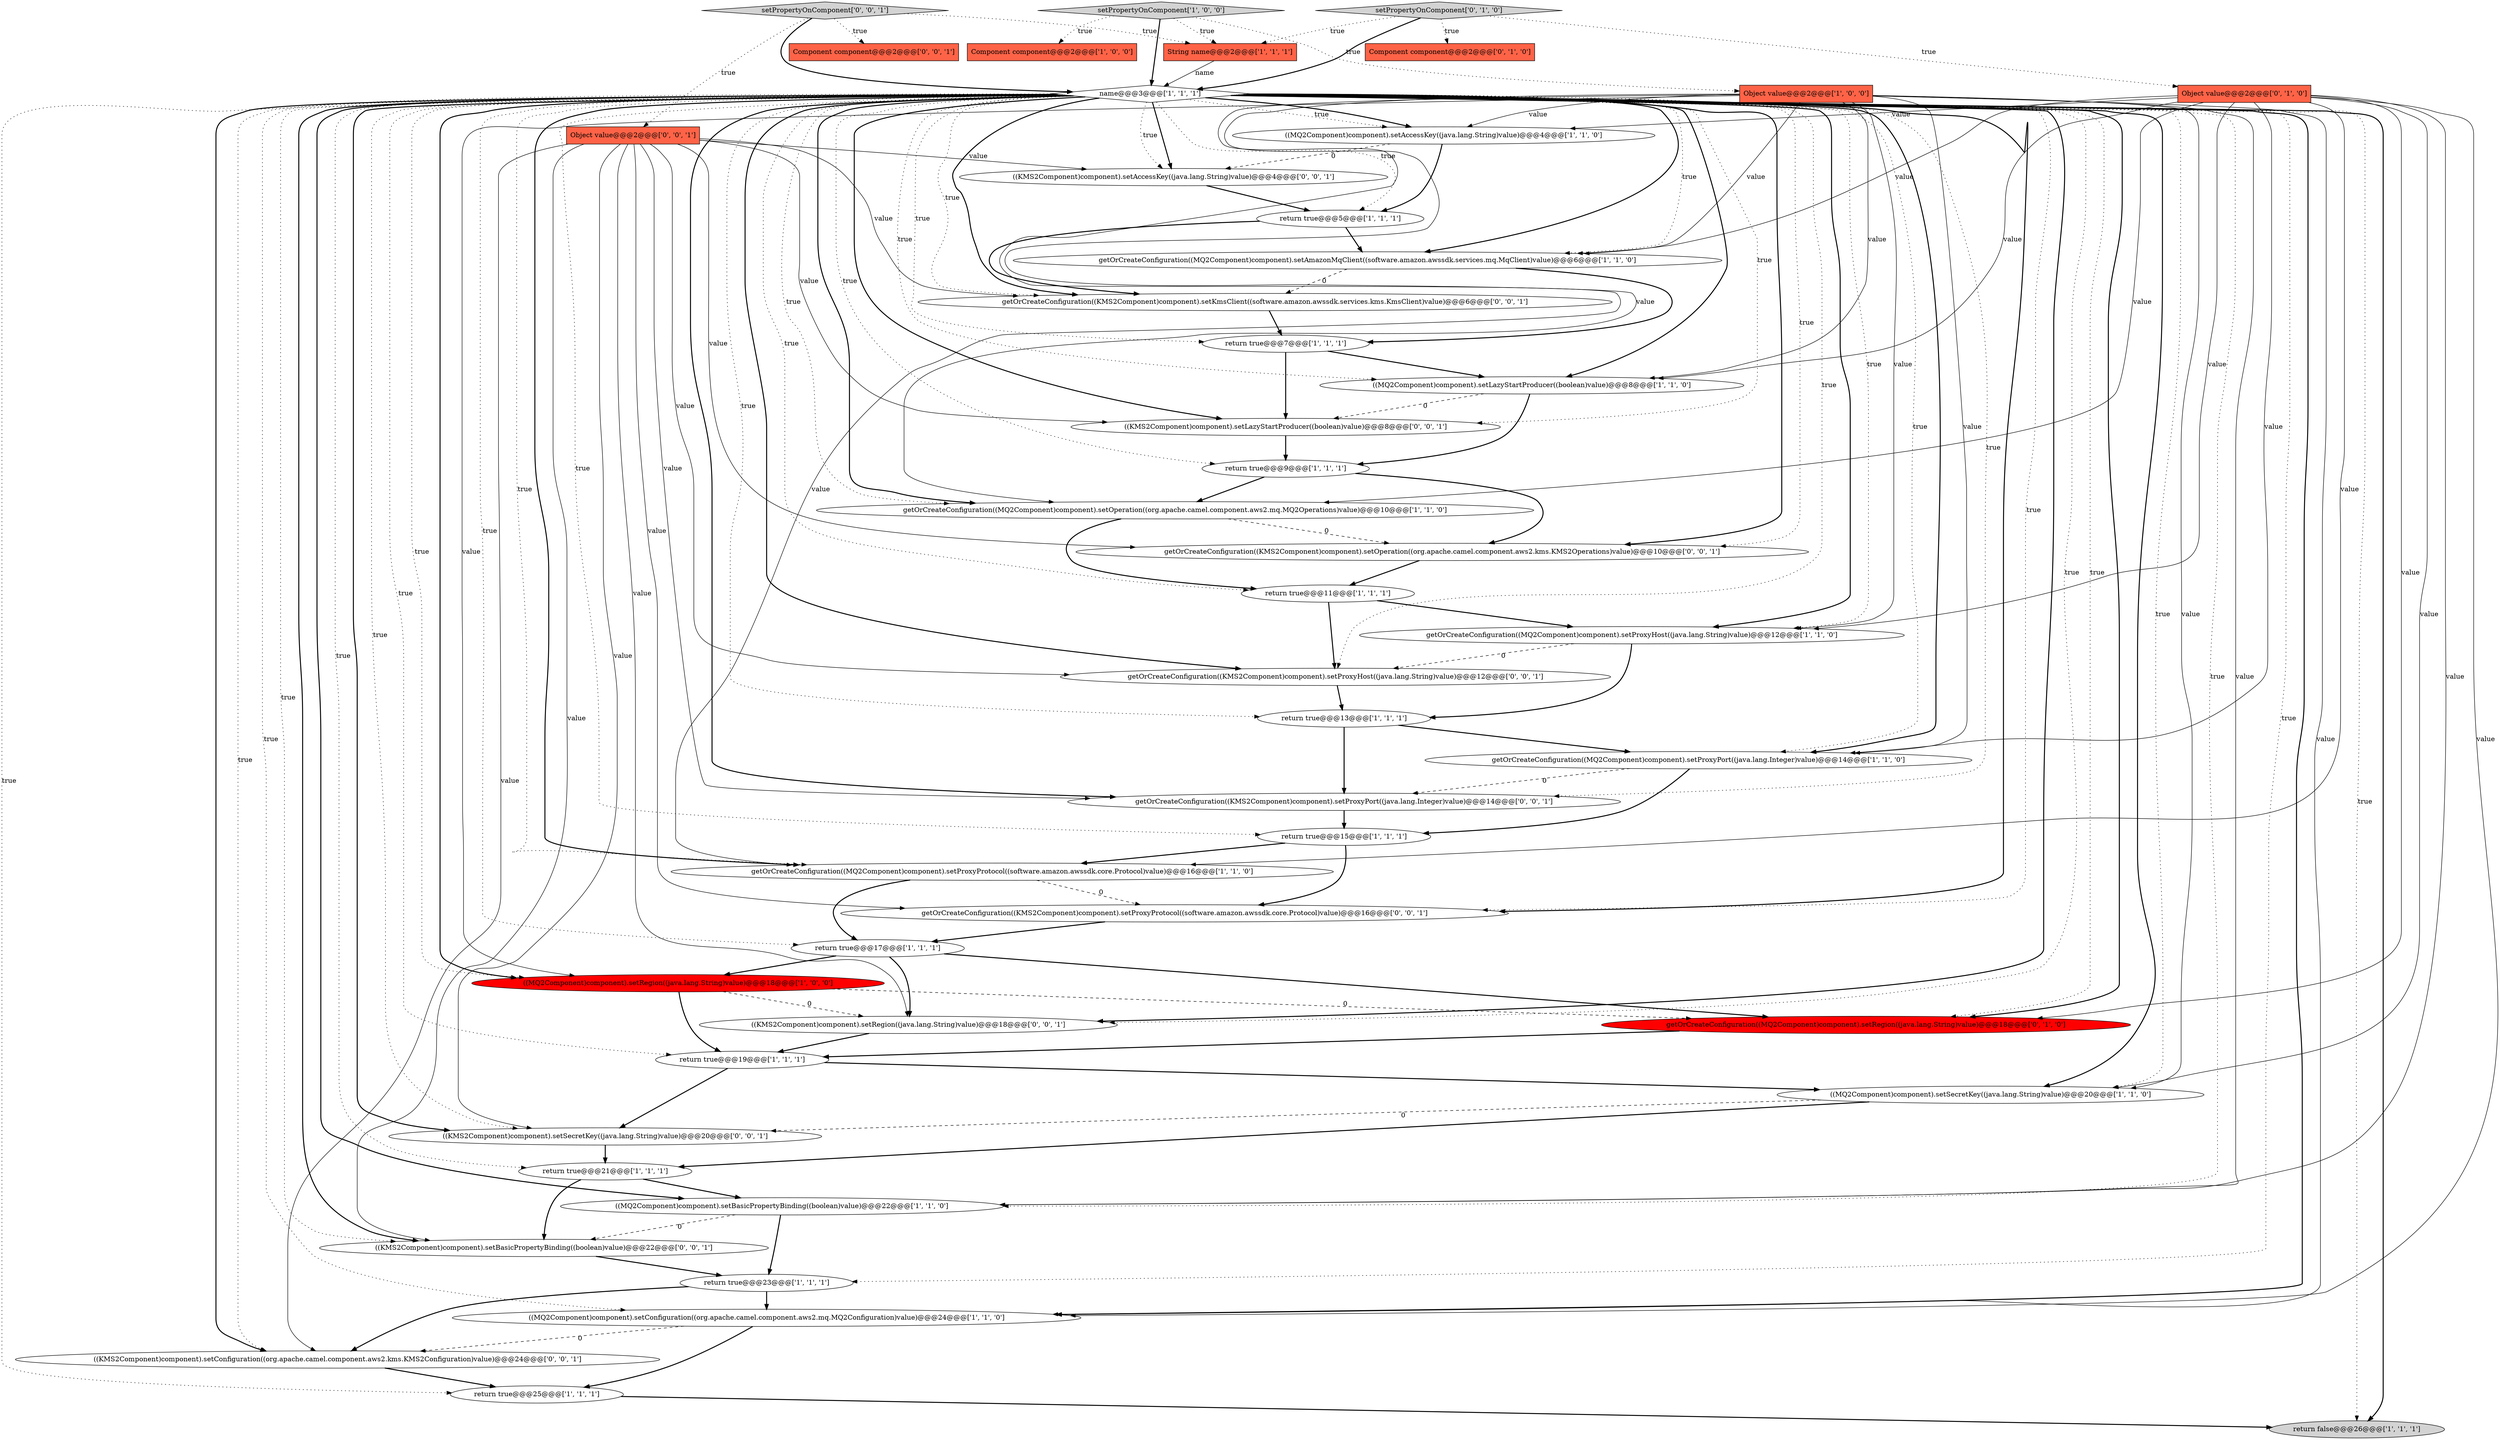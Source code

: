 digraph {
8 [style = filled, label = "return true@@@7@@@['1', '1', '1']", fillcolor = white, shape = ellipse image = "AAA0AAABBB1BBB"];
0 [style = filled, label = "name@@@3@@@['1', '1', '1']", fillcolor = white, shape = diamond image = "AAA0AAABBB1BBB"];
33 [style = filled, label = "setPropertyOnComponent['0', '0', '1']", fillcolor = lightgray, shape = diamond image = "AAA0AAABBB3BBB"];
4 [style = filled, label = "return true@@@13@@@['1', '1', '1']", fillcolor = white, shape = ellipse image = "AAA0AAABBB1BBB"];
28 [style = filled, label = "Component component@@@2@@@['0', '1', '0']", fillcolor = tomato, shape = box image = "AAA0AAABBB2BBB"];
35 [style = filled, label = "getOrCreateConfiguration((KMS2Component)component).setProxyProtocol((software.amazon.awssdk.core.Protocol)value)@@@16@@@['0', '0', '1']", fillcolor = white, shape = ellipse image = "AAA0AAABBB3BBB"];
25 [style = filled, label = "getOrCreateConfiguration((MQ2Component)component).setAmazonMqClient((software.amazon.awssdk.services.mq.MqClient)value)@@@6@@@['1', '1', '0']", fillcolor = white, shape = ellipse image = "AAA0AAABBB1BBB"];
1 [style = filled, label = "return true@@@23@@@['1', '1', '1']", fillcolor = white, shape = ellipse image = "AAA0AAABBB1BBB"];
20 [style = filled, label = "((MQ2Component)component).setLazyStartProducer((boolean)value)@@@8@@@['1', '1', '0']", fillcolor = white, shape = ellipse image = "AAA0AAABBB1BBB"];
11 [style = filled, label = "return true@@@21@@@['1', '1', '1']", fillcolor = white, shape = ellipse image = "AAA0AAABBB1BBB"];
24 [style = filled, label = "return true@@@15@@@['1', '1', '1']", fillcolor = white, shape = ellipse image = "AAA0AAABBB1BBB"];
6 [style = filled, label = "getOrCreateConfiguration((MQ2Component)component).setProxyPort((java.lang.Integer)value)@@@14@@@['1', '1', '0']", fillcolor = white, shape = ellipse image = "AAA0AAABBB1BBB"];
40 [style = filled, label = "((KMS2Component)component).setSecretKey((java.lang.String)value)@@@20@@@['0', '0', '1']", fillcolor = white, shape = ellipse image = "AAA0AAABBB3BBB"];
18 [style = filled, label = "String name@@@2@@@['1', '1', '1']", fillcolor = tomato, shape = box image = "AAA0AAABBB1BBB"];
5 [style = filled, label = "return false@@@26@@@['1', '1', '1']", fillcolor = lightgray, shape = ellipse image = "AAA0AAABBB1BBB"];
29 [style = filled, label = "Object value@@@2@@@['0', '1', '0']", fillcolor = tomato, shape = box image = "AAA0AAABBB2BBB"];
16 [style = filled, label = "getOrCreateConfiguration((MQ2Component)component).setProxyProtocol((software.amazon.awssdk.core.Protocol)value)@@@16@@@['1', '1', '0']", fillcolor = white, shape = ellipse image = "AAA0AAABBB1BBB"];
36 [style = filled, label = "((KMS2Component)component).setRegion((java.lang.String)value)@@@18@@@['0', '0', '1']", fillcolor = white, shape = ellipse image = "AAA0AAABBB3BBB"];
12 [style = filled, label = "getOrCreateConfiguration((MQ2Component)component).setProxyHost((java.lang.String)value)@@@12@@@['1', '1', '0']", fillcolor = white, shape = ellipse image = "AAA0AAABBB1BBB"];
14 [style = filled, label = "return true@@@17@@@['1', '1', '1']", fillcolor = white, shape = ellipse image = "AAA0AAABBB1BBB"];
22 [style = filled, label = "((MQ2Component)component).setConfiguration((org.apache.camel.component.aws2.mq.MQ2Configuration)value)@@@24@@@['1', '1', '0']", fillcolor = white, shape = ellipse image = "AAA0AAABBB1BBB"];
26 [style = filled, label = "return true@@@11@@@['1', '1', '1']", fillcolor = white, shape = ellipse image = "AAA0AAABBB1BBB"];
43 [style = filled, label = "getOrCreateConfiguration((KMS2Component)component).setProxyPort((java.lang.Integer)value)@@@14@@@['0', '0', '1']", fillcolor = white, shape = ellipse image = "AAA0AAABBB3BBB"];
19 [style = filled, label = "((MQ2Component)component).setSecretKey((java.lang.String)value)@@@20@@@['1', '1', '0']", fillcolor = white, shape = ellipse image = "AAA0AAABBB1BBB"];
37 [style = filled, label = "((KMS2Component)component).setAccessKey((java.lang.String)value)@@@4@@@['0', '0', '1']", fillcolor = white, shape = ellipse image = "AAA0AAABBB3BBB"];
23 [style = filled, label = "return true@@@19@@@['1', '1', '1']", fillcolor = white, shape = ellipse image = "AAA0AAABBB1BBB"];
41 [style = filled, label = "Object value@@@2@@@['0', '0', '1']", fillcolor = tomato, shape = box image = "AAA0AAABBB3BBB"];
17 [style = filled, label = "((MQ2Component)component).setBasicPropertyBinding((boolean)value)@@@22@@@['1', '1', '0']", fillcolor = white, shape = ellipse image = "AAA0AAABBB1BBB"];
7 [style = filled, label = "Component component@@@2@@@['1', '0', '0']", fillcolor = tomato, shape = box image = "AAA0AAABBB1BBB"];
27 [style = filled, label = "getOrCreateConfiguration((MQ2Component)component).setOperation((org.apache.camel.component.aws2.mq.MQ2Operations)value)@@@10@@@['1', '1', '0']", fillcolor = white, shape = ellipse image = "AAA0AAABBB1BBB"];
32 [style = filled, label = "((KMS2Component)component).setLazyStartProducer((boolean)value)@@@8@@@['0', '0', '1']", fillcolor = white, shape = ellipse image = "AAA0AAABBB3BBB"];
30 [style = filled, label = "setPropertyOnComponent['0', '1', '0']", fillcolor = lightgray, shape = diamond image = "AAA0AAABBB2BBB"];
21 [style = filled, label = "((MQ2Component)component).setAccessKey((java.lang.String)value)@@@4@@@['1', '1', '0']", fillcolor = white, shape = ellipse image = "AAA0AAABBB1BBB"];
15 [style = filled, label = "return true@@@25@@@['1', '1', '1']", fillcolor = white, shape = ellipse image = "AAA0AAABBB1BBB"];
31 [style = filled, label = "getOrCreateConfiguration((MQ2Component)component).setRegion((java.lang.String)value)@@@18@@@['0', '1', '0']", fillcolor = red, shape = ellipse image = "AAA1AAABBB2BBB"];
34 [style = filled, label = "((KMS2Component)component).setBasicPropertyBinding((boolean)value)@@@22@@@['0', '0', '1']", fillcolor = white, shape = ellipse image = "AAA0AAABBB3BBB"];
44 [style = filled, label = "((KMS2Component)component).setConfiguration((org.apache.camel.component.aws2.kms.KMS2Configuration)value)@@@24@@@['0', '0', '1']", fillcolor = white, shape = ellipse image = "AAA0AAABBB3BBB"];
45 [style = filled, label = "getOrCreateConfiguration((KMS2Component)component).setOperation((org.apache.camel.component.aws2.kms.KMS2Operations)value)@@@10@@@['0', '0', '1']", fillcolor = white, shape = ellipse image = "AAA0AAABBB3BBB"];
42 [style = filled, label = "getOrCreateConfiguration((KMS2Component)component).setProxyHost((java.lang.String)value)@@@12@@@['0', '0', '1']", fillcolor = white, shape = ellipse image = "AAA0AAABBB3BBB"];
3 [style = filled, label = "return true@@@5@@@['1', '1', '1']", fillcolor = white, shape = ellipse image = "AAA0AAABBB1BBB"];
39 [style = filled, label = "getOrCreateConfiguration((KMS2Component)component).setKmsClient((software.amazon.awssdk.services.kms.KmsClient)value)@@@6@@@['0', '0', '1']", fillcolor = white, shape = ellipse image = "AAA0AAABBB3BBB"];
9 [style = filled, label = "((MQ2Component)component).setRegion((java.lang.String)value)@@@18@@@['1', '0', '0']", fillcolor = red, shape = ellipse image = "AAA1AAABBB1BBB"];
2 [style = filled, label = "Object value@@@2@@@['1', '0', '0']", fillcolor = tomato, shape = box image = "AAA0AAABBB1BBB"];
13 [style = filled, label = "setPropertyOnComponent['1', '0', '0']", fillcolor = lightgray, shape = diamond image = "AAA0AAABBB1BBB"];
38 [style = filled, label = "Component component@@@2@@@['0', '0', '1']", fillcolor = tomato, shape = box image = "AAA0AAABBB3BBB"];
10 [style = filled, label = "return true@@@9@@@['1', '1', '1']", fillcolor = white, shape = ellipse image = "AAA0AAABBB1BBB"];
9->36 [style = dashed, label="0"];
2->21 [style = solid, label="value"];
22->44 [style = dashed, label="0"];
0->12 [style = dotted, label="true"];
22->15 [style = bold, label=""];
0->5 [style = dotted, label="true"];
41->40 [style = solid, label="value"];
0->19 [style = dotted, label="true"];
16->35 [style = dashed, label="0"];
29->20 [style = solid, label="value"];
2->27 [style = solid, label="value"];
44->15 [style = bold, label=""];
19->11 [style = bold, label=""];
21->37 [style = dashed, label="0"];
0->6 [style = dotted, label="true"];
0->25 [style = dotted, label="true"];
2->22 [style = solid, label="value"];
41->36 [style = solid, label="value"];
37->3 [style = bold, label=""];
0->31 [style = dotted, label="true"];
33->0 [style = bold, label=""];
29->19 [style = solid, label="value"];
26->12 [style = bold, label=""];
40->11 [style = bold, label=""];
8->20 [style = bold, label=""];
41->39 [style = solid, label="value"];
0->21 [style = dotted, label="true"];
2->9 [style = solid, label="value"];
0->25 [style = bold, label=""];
41->37 [style = solid, label="value"];
43->24 [style = bold, label=""];
0->24 [style = dotted, label="true"];
0->34 [style = dotted, label="true"];
16->14 [style = bold, label=""];
3->39 [style = bold, label=""];
14->9 [style = bold, label=""];
0->40 [style = bold, label=""];
20->32 [style = dashed, label="0"];
41->35 [style = solid, label="value"];
0->3 [style = dotted, label="true"];
27->45 [style = dashed, label="0"];
0->11 [style = dotted, label="true"];
41->34 [style = solid, label="value"];
2->12 [style = solid, label="value"];
2->17 [style = solid, label="value"];
21->3 [style = bold, label=""];
26->42 [style = bold, label=""];
0->45 [style = dotted, label="true"];
0->44 [style = dotted, label="true"];
1->44 [style = bold, label=""];
0->10 [style = dotted, label="true"];
0->43 [style = dotted, label="true"];
0->19 [style = bold, label=""];
0->17 [style = bold, label=""];
0->42 [style = bold, label=""];
39->8 [style = bold, label=""];
0->42 [style = dotted, label="true"];
0->21 [style = bold, label=""];
13->7 [style = dotted, label="true"];
32->10 [style = bold, label=""];
0->36 [style = bold, label=""];
29->21 [style = solid, label="value"];
0->8 [style = dotted, label="true"];
0->34 [style = bold, label=""];
30->29 [style = dotted, label="true"];
0->39 [style = dotted, label="true"];
9->31 [style = dashed, label="0"];
10->45 [style = bold, label=""];
0->37 [style = dotted, label="true"];
33->18 [style = dotted, label="true"];
41->43 [style = solid, label="value"];
11->17 [style = bold, label=""];
0->20 [style = bold, label=""];
0->14 [style = dotted, label="true"];
0->44 [style = bold, label=""];
41->32 [style = solid, label="value"];
33->38 [style = dotted, label="true"];
29->31 [style = solid, label="value"];
29->12 [style = solid, label="value"];
0->26 [style = dotted, label="true"];
30->28 [style = dotted, label="true"];
18->0 [style = solid, label="name"];
2->25 [style = solid, label="value"];
0->31 [style = bold, label=""];
13->0 [style = bold, label=""];
0->39 [style = bold, label=""];
27->26 [style = bold, label=""];
14->36 [style = bold, label=""];
0->16 [style = bold, label=""];
13->18 [style = dotted, label="true"];
17->1 [style = bold, label=""];
0->45 [style = bold, label=""];
0->12 [style = bold, label=""];
0->43 [style = bold, label=""];
0->4 [style = dotted, label="true"];
2->19 [style = solid, label="value"];
6->24 [style = bold, label=""];
35->14 [style = bold, label=""];
41->42 [style = solid, label="value"];
29->27 [style = solid, label="value"];
13->2 [style = dotted, label="true"];
42->4 [style = bold, label=""];
29->25 [style = solid, label="value"];
12->42 [style = dashed, label="0"];
41->45 [style = solid, label="value"];
30->18 [style = dotted, label="true"];
23->19 [style = bold, label=""];
14->31 [style = bold, label=""];
33->41 [style = dotted, label="true"];
41->44 [style = solid, label="value"];
0->23 [style = dotted, label="true"];
0->16 [style = dotted, label="true"];
30->0 [style = bold, label=""];
0->32 [style = dotted, label="true"];
0->32 [style = bold, label=""];
29->6 [style = solid, label="value"];
0->9 [style = dotted, label="true"];
19->40 [style = dashed, label="0"];
25->39 [style = dashed, label="0"];
0->1 [style = dotted, label="true"];
0->5 [style = bold, label=""];
2->6 [style = solid, label="value"];
0->40 [style = dotted, label="true"];
0->9 [style = bold, label=""];
31->23 [style = bold, label=""];
4->43 [style = bold, label=""];
0->37 [style = bold, label=""];
8->32 [style = bold, label=""];
29->17 [style = solid, label="value"];
17->34 [style = dashed, label="0"];
0->6 [style = bold, label=""];
4->6 [style = bold, label=""];
0->27 [style = bold, label=""];
3->25 [style = bold, label=""];
0->15 [style = dotted, label="true"];
10->27 [style = bold, label=""];
24->35 [style = bold, label=""];
34->1 [style = bold, label=""];
6->43 [style = dashed, label="0"];
0->35 [style = dotted, label="true"];
29->22 [style = solid, label="value"];
0->20 [style = dotted, label="true"];
2->16 [style = solid, label="value"];
15->5 [style = bold, label=""];
0->36 [style = dotted, label="true"];
0->22 [style = dotted, label="true"];
20->10 [style = bold, label=""];
1->22 [style = bold, label=""];
9->23 [style = bold, label=""];
24->16 [style = bold, label=""];
11->34 [style = bold, label=""];
36->23 [style = bold, label=""];
12->4 [style = bold, label=""];
23->40 [style = bold, label=""];
0->22 [style = bold, label=""];
0->35 [style = bold, label=""];
2->20 [style = solid, label="value"];
0->17 [style = dotted, label="true"];
25->8 [style = bold, label=""];
45->26 [style = bold, label=""];
0->27 [style = dotted, label="true"];
29->16 [style = solid, label="value"];
}
